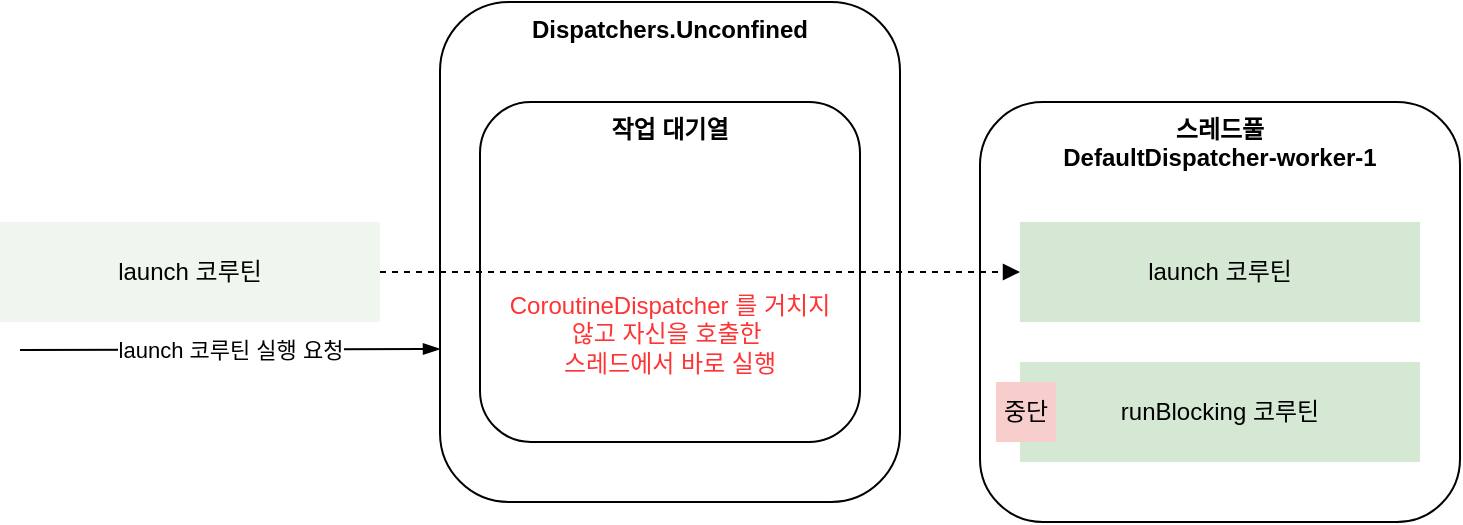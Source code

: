 <mxfile version="26.1.1">
  <diagram name="Page-1" id="KeZGlaYKyL9aWBcVlhCP">
    <mxGraphModel dx="1114" dy="878" grid="1" gridSize="10" guides="1" tooltips="1" connect="1" arrows="1" fold="1" page="1" pageScale="1" pageWidth="827" pageHeight="1169" math="0" shadow="0">
      <root>
        <mxCell id="0" />
        <mxCell id="1" parent="0" />
        <mxCell id="ESi31qKTC0WWTbOVzuZl-22" value="스레드풀&lt;br&gt;DefaultDispatcher-worker-1" style="rounded=1;whiteSpace=wrap;html=1;fontStyle=1;verticalAlign=top;" vertex="1" parent="1">
          <mxGeometry x="520" y="150" width="240" height="210" as="geometry" />
        </mxCell>
        <mxCell id="ESi31qKTC0WWTbOVzuZl-23" value="Dispatchers.Unconfined" style="rounded=1;whiteSpace=wrap;html=1;fontStyle=1;verticalAlign=top;" vertex="1" parent="1">
          <mxGeometry x="250" y="100" width="230" height="250" as="geometry" />
        </mxCell>
        <mxCell id="ESi31qKTC0WWTbOVzuZl-24" value="작업 대기열" style="rounded=1;whiteSpace=wrap;html=1;fontStyle=1;verticalAlign=top;" vertex="1" parent="1">
          <mxGeometry x="270" y="150" width="190" height="170" as="geometry" />
        </mxCell>
        <mxCell id="ESi31qKTC0WWTbOVzuZl-25" value="launch 코루틴" style="rounded=0;whiteSpace=wrap;html=1;fillColor=#d5e8d4;strokeColor=none;" vertex="1" parent="1">
          <mxGeometry x="540" y="210" width="200" height="50" as="geometry" />
        </mxCell>
        <mxCell id="ESi31qKTC0WWTbOVzuZl-26" value="CoroutineDispatcher 를 거치지 않고 자신을 호출한&amp;nbsp;&lt;div&gt;스레드에서 바로 실행&lt;/div&gt;" style="text;html=1;align=center;verticalAlign=middle;whiteSpace=wrap;rounded=0;fontColor=#FF3333;" vertex="1" parent="1">
          <mxGeometry x="280" y="241" width="170" height="50" as="geometry" />
        </mxCell>
        <mxCell id="ESi31qKTC0WWTbOVzuZl-27" value="runBlocking 코루틴" style="rounded=0;whiteSpace=wrap;html=1;fillColor=#d5e8d4;strokeColor=none;" vertex="1" parent="1">
          <mxGeometry x="540" y="280" width="200" height="50" as="geometry" />
        </mxCell>
        <mxCell id="ESi31qKTC0WWTbOVzuZl-28" value="" style="endArrow=blockThin;html=1;rounded=0;entryX=0;entryY=0.75;entryDx=0;entryDy=0;endFill=1;" edge="1" parent="1">
          <mxGeometry width="50" height="50" relative="1" as="geometry">
            <mxPoint x="40" y="274" as="sourcePoint" />
            <mxPoint x="250" y="273.5" as="targetPoint" />
          </mxGeometry>
        </mxCell>
        <mxCell id="ESi31qKTC0WWTbOVzuZl-29" value="launch 코루틴 실행 요청" style="edgeLabel;html=1;align=center;verticalAlign=middle;resizable=0;points=[];" vertex="1" connectable="0" parent="ESi31qKTC0WWTbOVzuZl-28">
          <mxGeometry x="-0.333" relative="1" as="geometry">
            <mxPoint x="35" as="offset" />
          </mxGeometry>
        </mxCell>
        <mxCell id="ESi31qKTC0WWTbOVzuZl-30" style="edgeStyle=orthogonalEdgeStyle;rounded=0;orthogonalLoop=1;jettySize=auto;html=1;entryX=0;entryY=0.5;entryDx=0;entryDy=0;endArrow=block;endFill=1;dashed=1;" edge="1" parent="1" source="ESi31qKTC0WWTbOVzuZl-31" target="ESi31qKTC0WWTbOVzuZl-25">
          <mxGeometry relative="1" as="geometry" />
        </mxCell>
        <mxCell id="ESi31qKTC0WWTbOVzuZl-31" value="launch 코루틴" style="rounded=0;whiteSpace=wrap;html=1;fillColor=#d5e8d4;strokeColor=none;opacity=40;" vertex="1" parent="1">
          <mxGeometry x="30" y="210" width="190" height="50" as="geometry" />
        </mxCell>
        <mxCell id="ESi31qKTC0WWTbOVzuZl-32" value="중단" style="text;html=1;align=center;verticalAlign=middle;whiteSpace=wrap;rounded=0;fillColor=#f8cecc;strokeColor=none;" vertex="1" parent="1">
          <mxGeometry x="528" y="290" width="30" height="30" as="geometry" />
        </mxCell>
      </root>
    </mxGraphModel>
  </diagram>
</mxfile>
